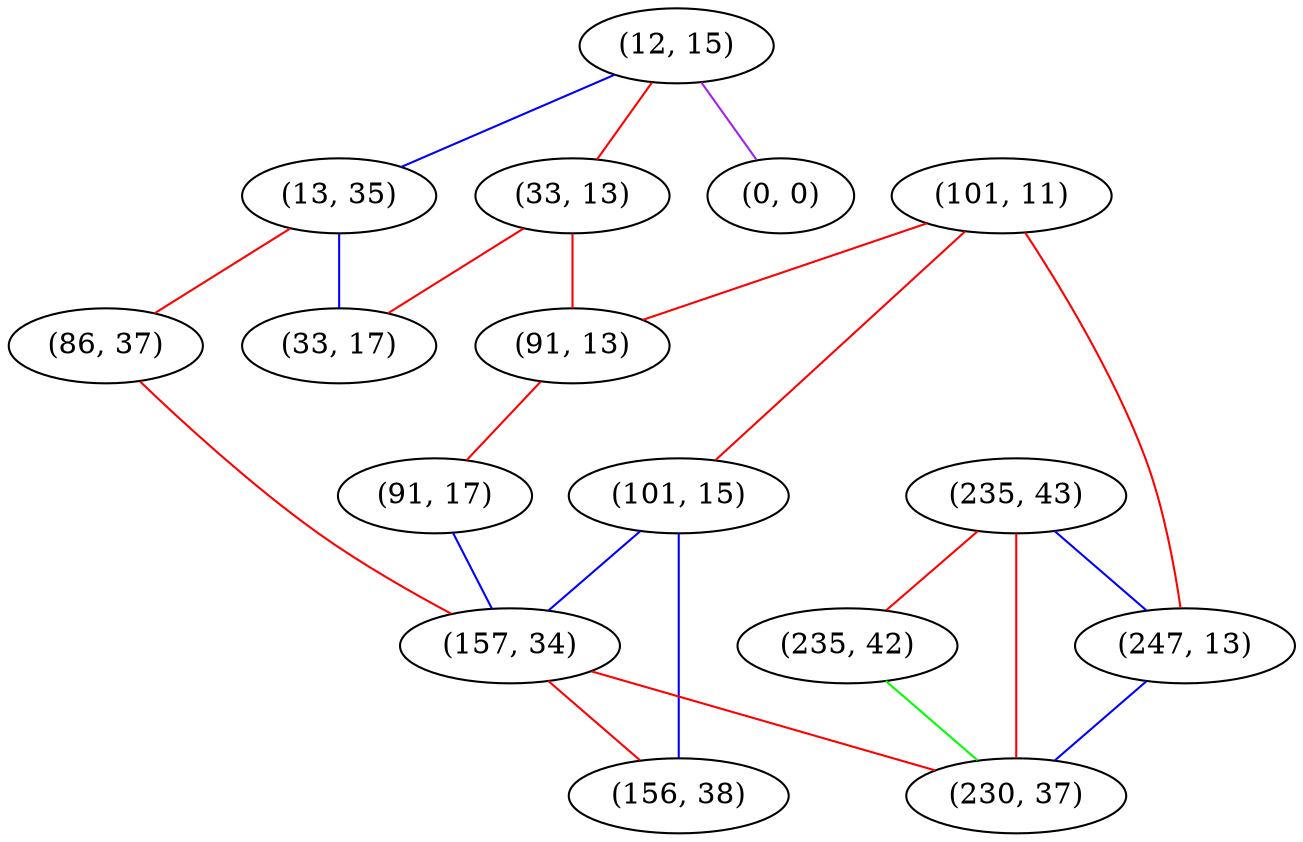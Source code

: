 graph "" {
"(12, 15)";
"(0, 0)";
"(235, 43)";
"(101, 11)";
"(33, 13)";
"(13, 35)";
"(33, 17)";
"(86, 37)";
"(91, 13)";
"(235, 42)";
"(101, 15)";
"(91, 17)";
"(157, 34)";
"(247, 13)";
"(156, 38)";
"(230, 37)";
"(12, 15)" -- "(33, 13)"  [color=red, key=0, weight=1];
"(12, 15)" -- "(0, 0)"  [color=purple, key=0, weight=4];
"(12, 15)" -- "(13, 35)"  [color=blue, key=0, weight=3];
"(235, 43)" -- "(235, 42)"  [color=red, key=0, weight=1];
"(235, 43)" -- "(247, 13)"  [color=blue, key=0, weight=3];
"(235, 43)" -- "(230, 37)"  [color=red, key=0, weight=1];
"(101, 11)" -- "(101, 15)"  [color=red, key=0, weight=1];
"(101, 11)" -- "(247, 13)"  [color=red, key=0, weight=1];
"(101, 11)" -- "(91, 13)"  [color=red, key=0, weight=1];
"(33, 13)" -- "(33, 17)"  [color=red, key=0, weight=1];
"(33, 13)" -- "(91, 13)"  [color=red, key=0, weight=1];
"(13, 35)" -- "(33, 17)"  [color=blue, key=0, weight=3];
"(13, 35)" -- "(86, 37)"  [color=red, key=0, weight=1];
"(86, 37)" -- "(157, 34)"  [color=red, key=0, weight=1];
"(91, 13)" -- "(91, 17)"  [color=red, key=0, weight=1];
"(235, 42)" -- "(230, 37)"  [color=green, key=0, weight=2];
"(101, 15)" -- "(157, 34)"  [color=blue, key=0, weight=3];
"(101, 15)" -- "(156, 38)"  [color=blue, key=0, weight=3];
"(91, 17)" -- "(157, 34)"  [color=blue, key=0, weight=3];
"(157, 34)" -- "(230, 37)"  [color=red, key=0, weight=1];
"(157, 34)" -- "(156, 38)"  [color=red, key=0, weight=1];
"(247, 13)" -- "(230, 37)"  [color=blue, key=0, weight=3];
}
